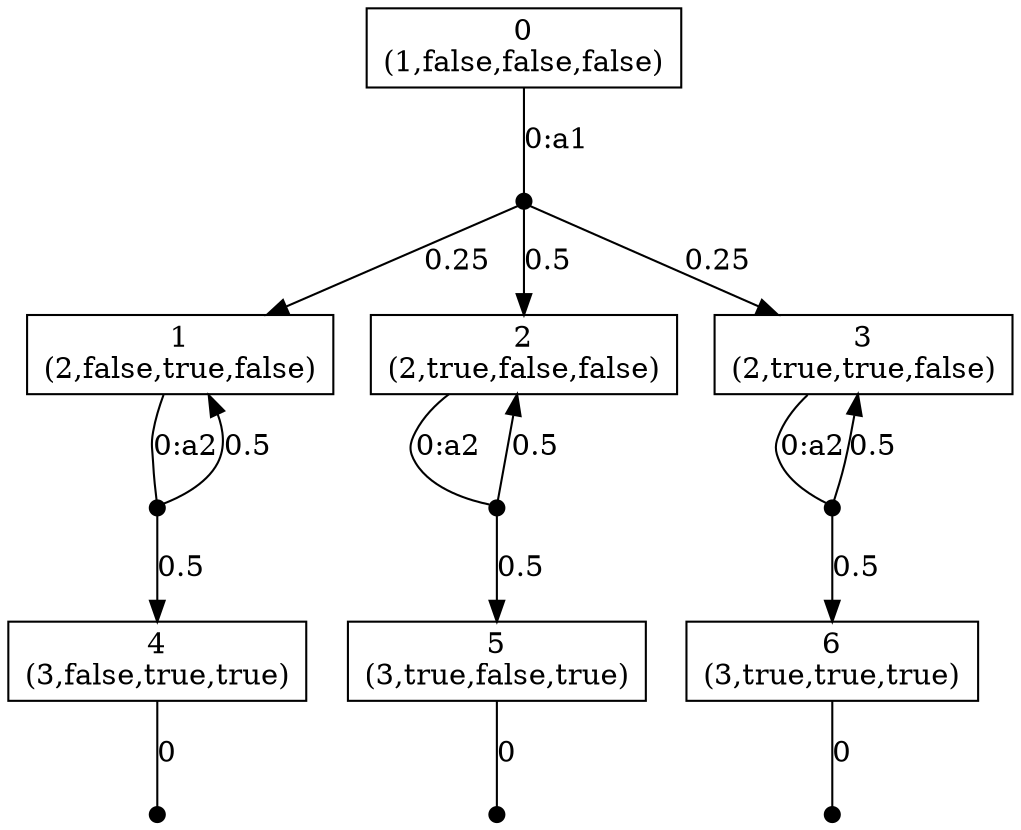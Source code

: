digraph MDP {
node [label="",shape="box"];
0 [label="0\n(1,false,false,false)"];
0 -> n0_0  [label="0:a1",arrowhead="none"];
n0_0 [ shape=point,width=0.1,height=0.1,label="" ];
n0_0 -> 1  [label="0.25"];
n0_0 -> 2  [label="0.5"];
n0_0 -> 3  [label="0.25"];
1 [label="1\n(2,false,true,false)"];
1 -> n1_0  [label="0:a2",arrowhead="none"];
n1_0 [ shape=point,width=0.1,height=0.1,label="" ];
n1_0 -> 1  [label="0.5"];
n1_0 -> 4  [label="0.5"];
2 [label="2\n(2,true,false,false)"];
2 -> n2_0  [label="0:a2",arrowhead="none"];
n2_0 [ shape=point,width=0.1,height=0.1,label="" ];
n2_0 -> 2  [label="0.5"];
n2_0 -> 5  [label="0.5"];
3 [label="3\n(2,true,true,false)"];
3 -> n3_0  [label="0:a2",arrowhead="none"];
n3_0 [ shape=point,width=0.1,height=0.1,label="" ];
n3_0 -> 3  [label="0.5"];
n3_0 -> 6  [label="0.5"];
4 [label="4\n(3,false,true,true)"];
4 -> n4_0  [label="0",arrowhead="none"];
n4_0 [ shape=point,width=0.1,height=0.1,label="" ];
5 [label="5\n(3,true,false,true)"];
5 -> n5_0  [label="0",arrowhead="none"];
n5_0 [ shape=point,width=0.1,height=0.1,label="" ];
6 [label="6\n(3,true,true,true)"];
6 -> n6_0  [label="0",arrowhead="none"];
n6_0 [ shape=point,width=0.1,height=0.1,label="" ];
}
